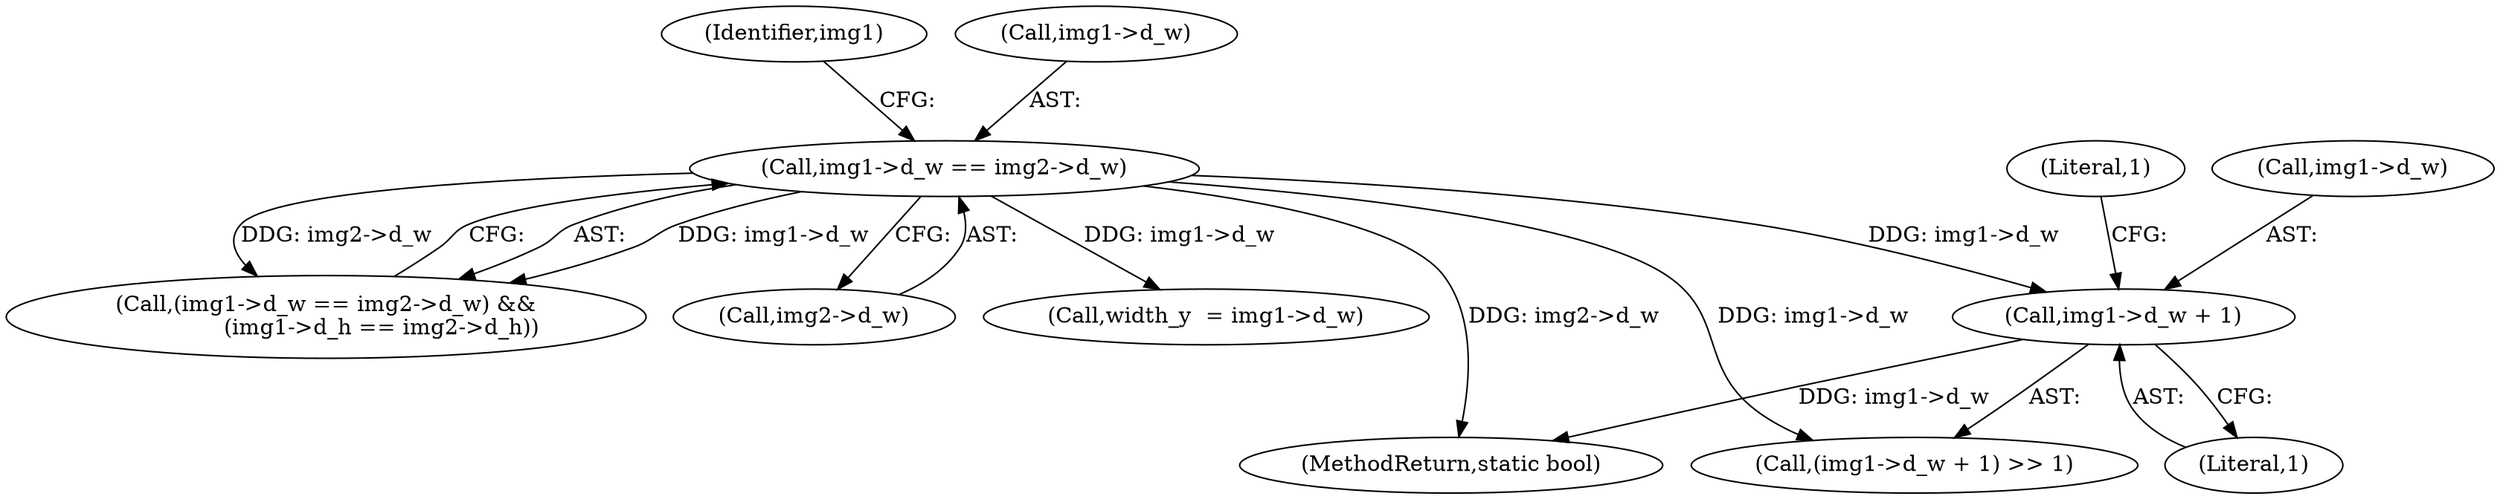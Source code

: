 digraph "0_Android_5a9753fca56f0eeb9f61e342b2fccffc364f9426_66@pointer" {
"1000198" [label="(Call,img1->d_w + 1)"];
"1000124" [label="(Call,img1->d_w == img2->d_w)"];
"1000199" [label="(Call,img1->d_w)"];
"1000203" [label="(Literal,1)"];
"1000302" [label="(MethodReturn,static bool)"];
"1000123" [label="(Call,(img1->d_w == img2->d_w) &&\n                (img1->d_h == img2->d_h))"];
"1000133" [label="(Identifier,img1)"];
"1000125" [label="(Call,img1->d_w)"];
"1000197" [label="(Call,(img1->d_w + 1) >> 1)"];
"1000202" [label="(Literal,1)"];
"1000124" [label="(Call,img1->d_w == img2->d_w)"];
"1000128" [label="(Call,img2->d_w)"];
"1000198" [label="(Call,img1->d_w + 1)"];
"1000139" [label="(Call,width_y  = img1->d_w)"];
"1000198" -> "1000197"  [label="AST: "];
"1000198" -> "1000202"  [label="CFG: "];
"1000199" -> "1000198"  [label="AST: "];
"1000202" -> "1000198"  [label="AST: "];
"1000203" -> "1000198"  [label="CFG: "];
"1000198" -> "1000302"  [label="DDG: img1->d_w"];
"1000124" -> "1000198"  [label="DDG: img1->d_w"];
"1000124" -> "1000123"  [label="AST: "];
"1000124" -> "1000128"  [label="CFG: "];
"1000125" -> "1000124"  [label="AST: "];
"1000128" -> "1000124"  [label="AST: "];
"1000133" -> "1000124"  [label="CFG: "];
"1000123" -> "1000124"  [label="CFG: "];
"1000124" -> "1000302"  [label="DDG: img2->d_w"];
"1000124" -> "1000123"  [label="DDG: img1->d_w"];
"1000124" -> "1000123"  [label="DDG: img2->d_w"];
"1000124" -> "1000139"  [label="DDG: img1->d_w"];
"1000124" -> "1000197"  [label="DDG: img1->d_w"];
}
